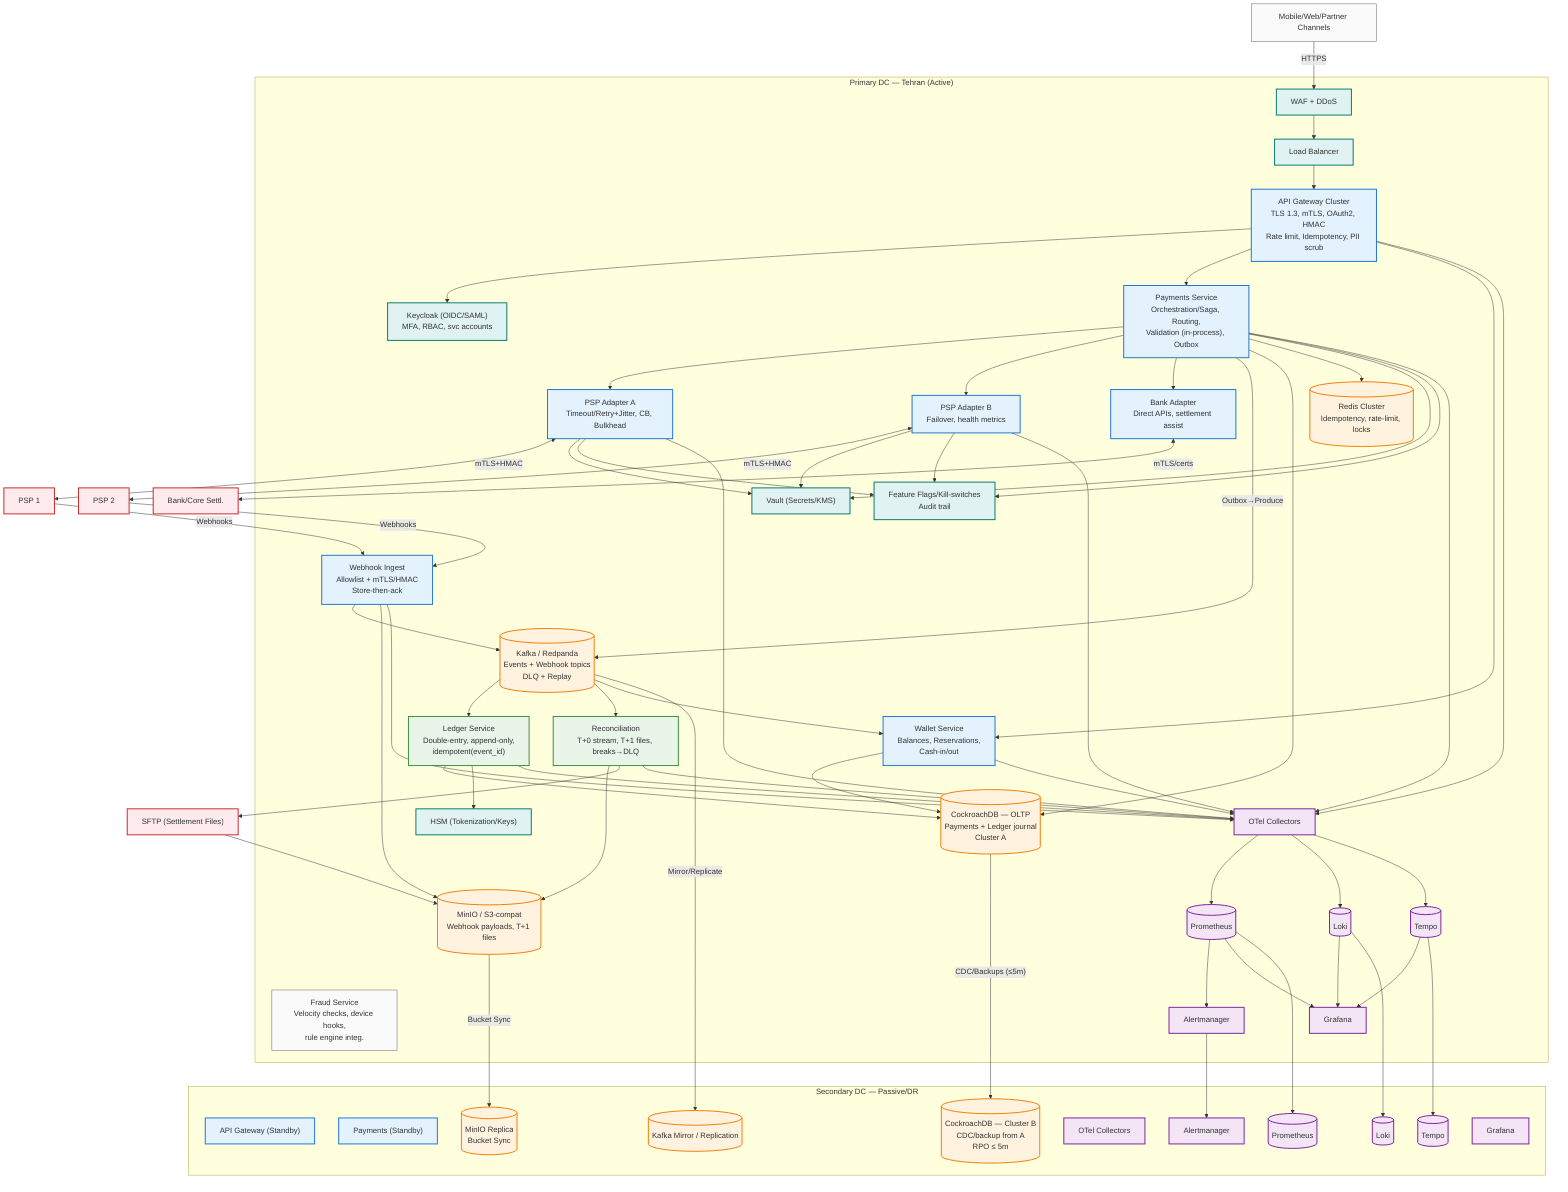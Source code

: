%% /architecture.mmd
graph TB
  U[Mobile/Web/Partner Channels]:::edge

  %% Active Site (Tehran)
  subgraph DC_A["Primary DC — Tehran (Active)"]
    WAF[WAF + DDoS]:::ctrl
    LB[Load Balancer]:::ctrl
    GW[API Gateway Cluster\nTLS 1.3, mTLS, OAuth2, HMAC\nRate limit, Idempotency, PII scrub]:::core

    IDP["Keycloak (OIDC/SAML)\nMFA, RBAC, svc accounts"]:::ctrl
    FLG[Feature Flags/Kill-switches\nAudit trail]:::ctrl

    PAY["Payments Service\nOrchestration/Saga, Routing,\nValidation (in-process), Outbox"]:::core
    WAL[Wallet Service\nBalances, Reservations,\nCash-in/out]:::core
    FRD[Fraud Service\nVelocity checks, device hooks,\nrule engine integ.]:::edge

    ADP_A[PSP Adapter A\nTimeout/Retry+Jitter, CB, Bulkhead]:::core
    ADP_B[PSP Adapter B\nFailover, health metrics]:::core
    ADP_BANK[Bank Adapter\nDirect APIs, settlement assist]:::core

    WH[Webhook Ingest\nAllowlist + mTLS/HMAC\nStore-then-ack]:::core

    LED["Ledger Service\nDouble-entry, append-only,\nidempotent(event_id)"]:::state
    RCN[Reconciliation\nT+0 stream, T+1 files, breaks→DLQ]:::state

    EV[(Kafka / Redpanda\nEvents + Webhook topics\nDLQ + Replay)]:::data
    DB[(CockroachDB — OLTP\nPayments + Ledger journal\nCluster A)]:::data
    RDS[(Redis Cluster\nIdempotency, rate-limit, locks)]:::data
    OBJ[(MinIO / S3-compat\nWebhook payloads, T+1 files)]:::data

    KMS["Vault (Secrets/KMS)"]:::ctrl
    HSM["HSM (Tokenization/Keys)"]:::ctrl

    OTL[OTel Collectors]:::obs
    PM[(Prometheus)]:::obs
    AM[Alertmanager]:::obs
    LK[(Loki)]:::obs
    TP[(Tempo)]:::obs
    GF[Grafana]:::obs
  end

  %% DR Site (Passive)
  subgraph DC_B["Secondary DC — Passive/DR"]
    GW_B["API Gateway (Standby)"]:::core
    PAY_B["Payments (Standby)"]:::core
    DB_B[(CockroachDB — Cluster B\nCDC/backup from A\nRPO ≤ 5m)]:::data
    EV_B[(Kafka Mirror / Replication)]:::data
    OBJ_B[(MinIO Replica\nBucket Sync)]:::data
    OTL_B[OTel Collectors]:::obs
    PM_B[(Prometheus)]:::obs
    AM_B[Alertmanager]:::obs
    LK_B[(Loki)]:::obs
    TP_B[(Tempo)]:::obs
    GF_B[Grafana]:::obs
  end

  %% Externals
  PSP1[PSP 1]:::ext
  PSP2[PSP 2]:::ext
  BANK["Bank/Core Settl."]:::ext
  SFTP["SFTP (Settlement Files)"]:::ext

  %% Edge path
  U -->|HTTPS| WAF --> LB --> GW
  GW --> IDP
  GW --> PAY
  GW --> WAL

  %% Payments flow
  PAY --> ADP_A
  PAY --> ADP_B
  PAY --> ADP_BANK
  ADP_A <-->|mTLS+HMAC| PSP1
  ADP_B <-->|mTLS+HMAC| PSP2
  ADP_BANK <-->|mTLS/certs| BANK

  %% Webhooks
  PSP1 -->|Webhooks| WH
  PSP2 -->|Webhooks| WH
  WH --> EV

  %% Events
  PAY -->|Outbox→Produce| EV
  EV --> LED
  EV --> RCN
  EV --> WAL
  RCN --> OBJ
  WH --> OBJ
  SFTP --> OBJ
  RCN --> SFTP

  %% State
  PAY --> DB
  WAL --> DB
  LED --> DB
  PAY --> RDS

  %% Security
  PAY --> KMS
  ADP_A --> KMS
  ADP_B --> KMS
  LED --> HSM
  PAY --> FLG
  ADP_A --> FLG
  ADP_B --> FLG

  %% Observability
  GW --> OTL
  PAY --> OTL
  WAL --> OTL
  ADP_A --> OTL
  ADP_B --> OTL
  LED --> OTL
  WH --> OTL
  RCN --> OTL
  OTL --> PM --> AM
  OTL --> LK
  OTL --> TP
  PM --> GF
  LK --> GF
  TP --> GF

  %% DR replication
  EV -->|"Mirror/Replicate"| EV_B
  DB -->|"CDC/Backups (≤5m)"| DB_B
  OBJ -->|Bucket Sync| OBJ_B
  PM --> PM_B
  AM --> AM_B
  LK --> LK_B
  TP --> TP_B

  classDef core fill:#e3f2fd,stroke:#1976d2,stroke-width:2px;
  classDef state fill:#e8f5e8,stroke:#388e3c,stroke-width:2px;
  classDef data fill:#fff3e0,stroke:#f57c00,stroke-width:2px;
  classDef obs fill:#f3e5f5,stroke:#7b1fa2,stroke-width:2px;
  classDef ctrl fill:#e0f2f1,stroke:#00796b,stroke-width:2px;
  classDef edge fill:#fafafa,stroke:#616161,stroke-width:1px;
  classDef ext fill:#ffebee,stroke:#c62828,stroke-width:2px;